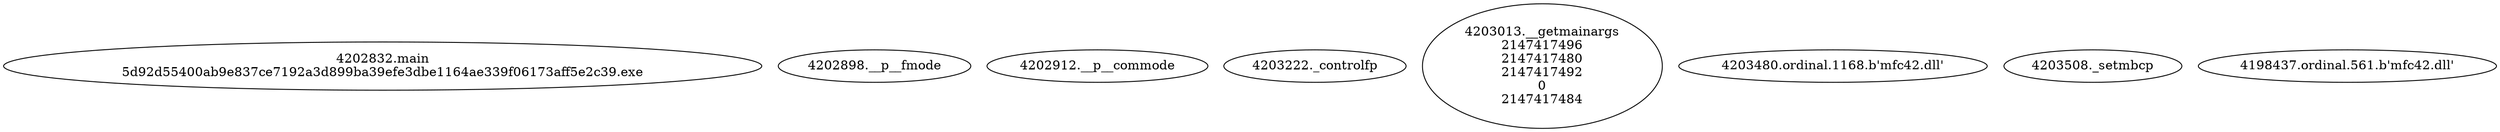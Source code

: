 // Global SCDG with merge call
digraph {
	0 [label="4202832.main
5d92d55400ab9e837ce7192a3d899ba39efe3dbe1164ae339f06173aff5e2c39.exe"]
	1 [label="4202898.__p__fmode
"]
	2 [label="4202912.__p__commode
"]
	3 [label="4203222._controlfp
"]
	4 [label="4203013.__getmainargs
2147417496
2147417480
2147417492
0
2147417484"]
	5 [label="4203480.ordinal.1168.b'mfc42.dll'
"]
	6 [label="4203508._setmbcp
"]
	7 [label="4198437.ordinal.561.b'mfc42.dll'
"]
}
